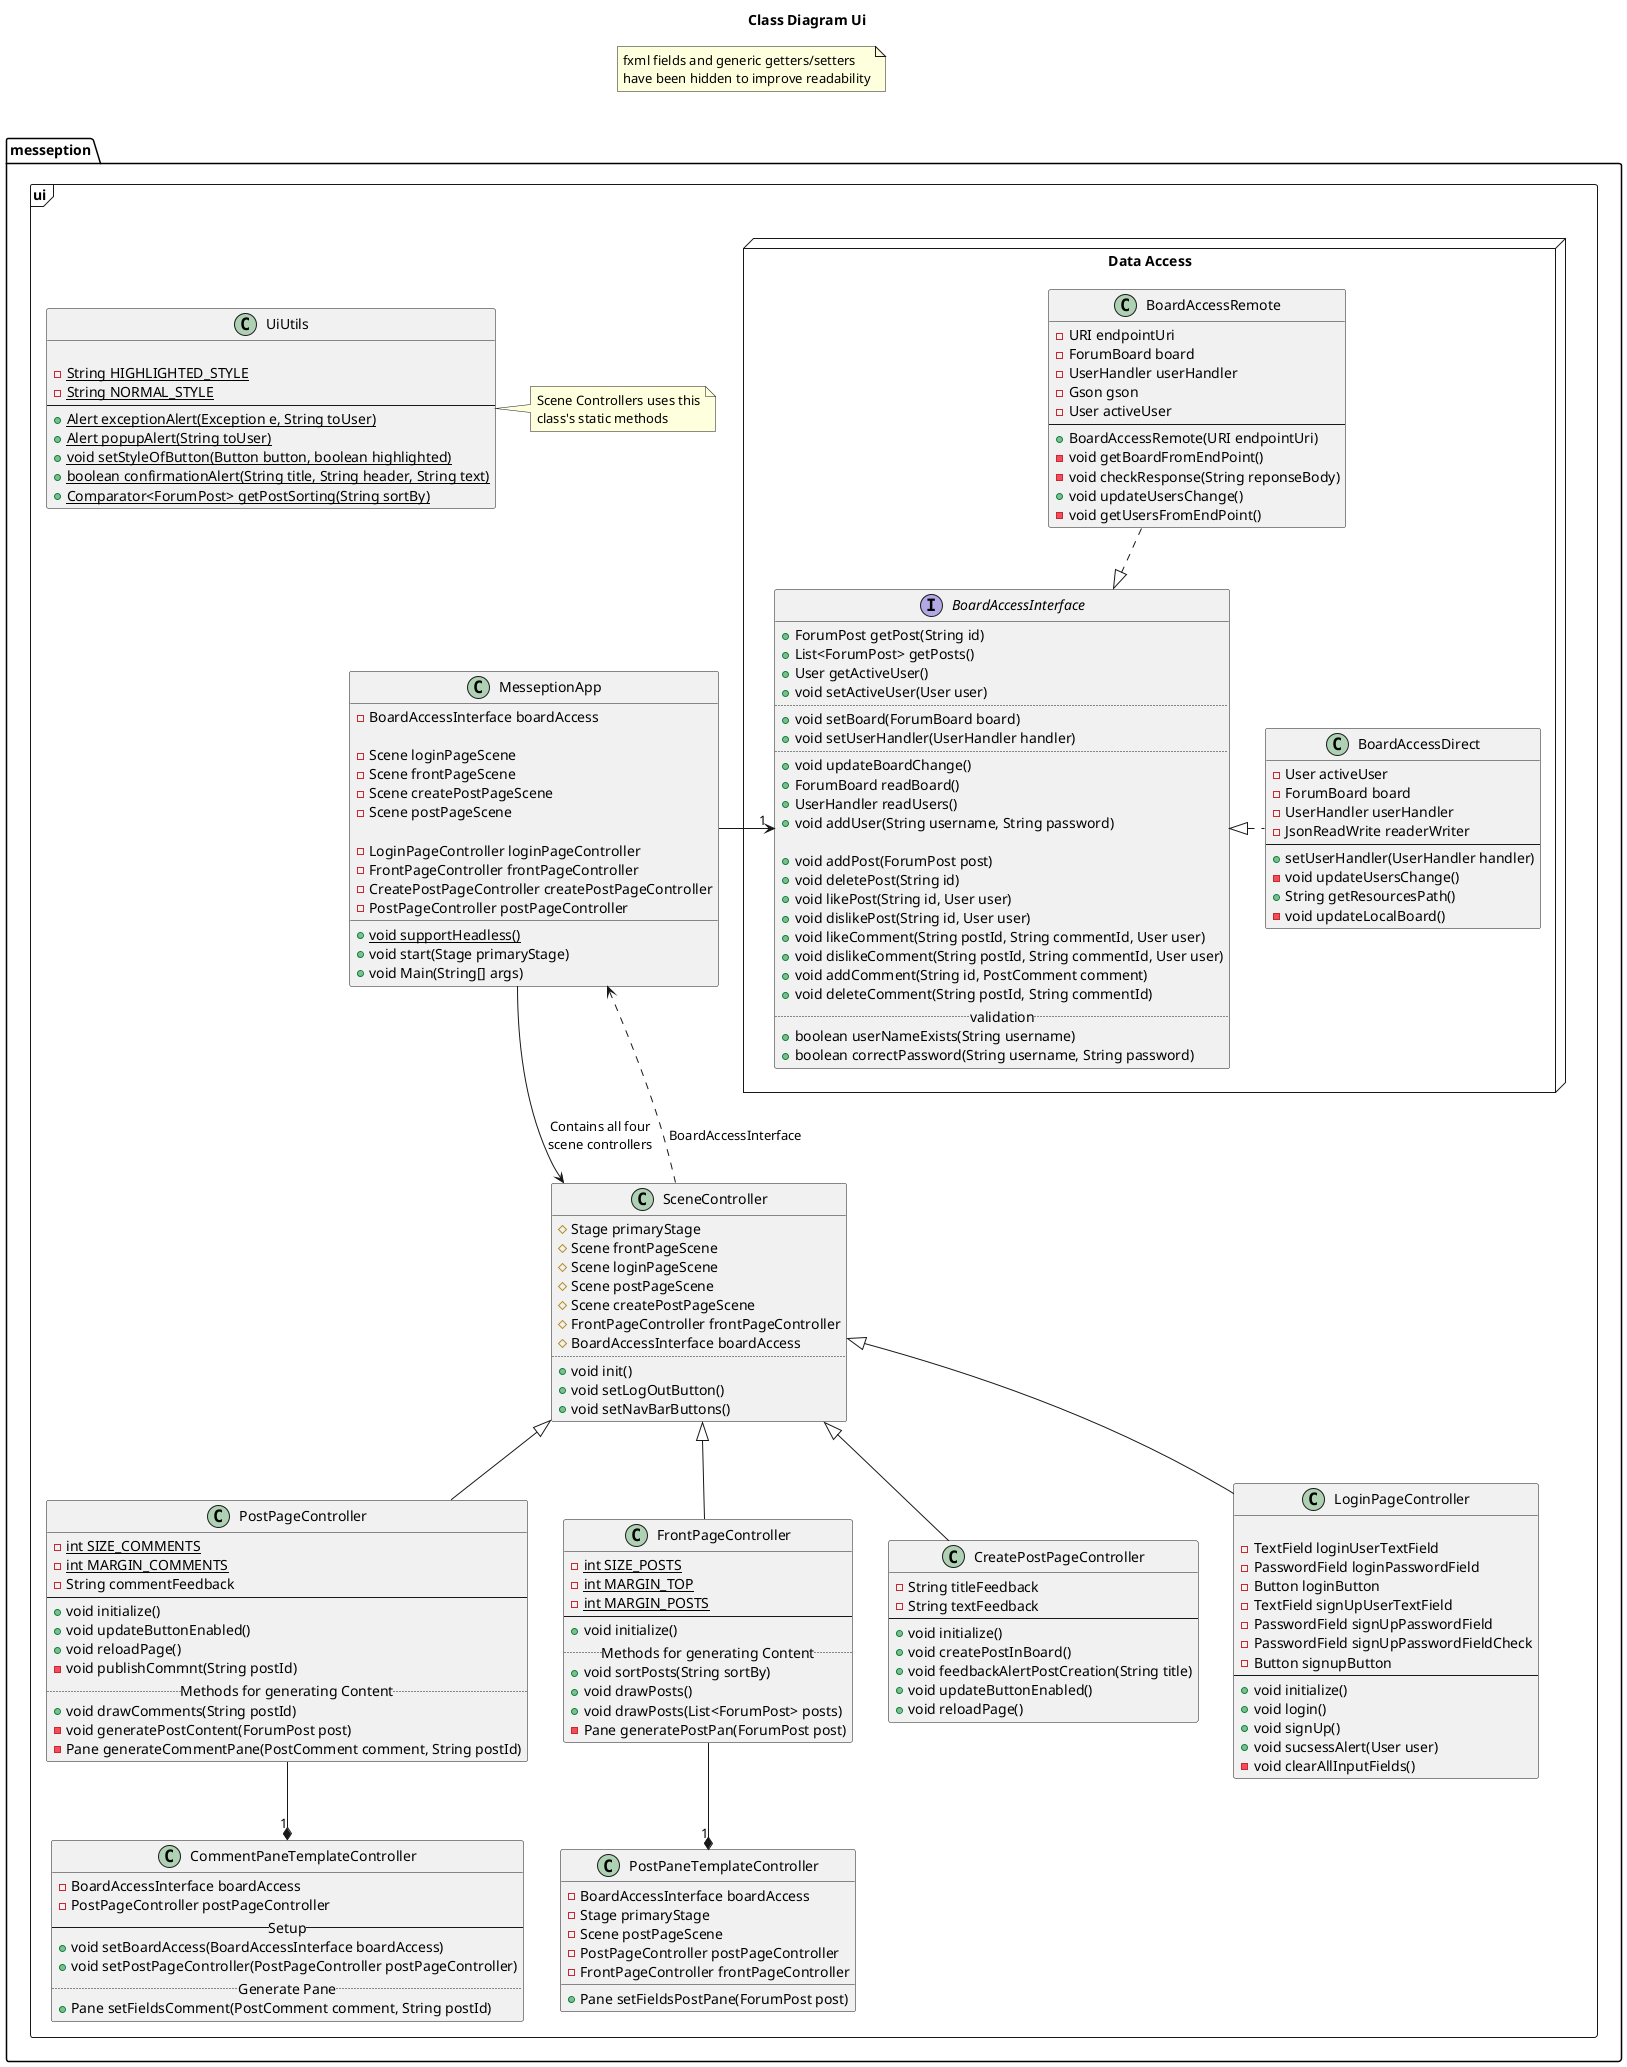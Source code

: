 @startuml

title Class Diagram Ui

package messeption.ui <<Frame>> {
    

    class MesseptionApp {
        - BoardAccessInterface boardAccess
        
        - Scene loginPageScene
        - Scene frontPageScene
        - Scene createPostPageScene
        - Scene postPageScene
        
        - LoginPageController loginPageController
        - FrontPageController frontPageController
        - CreatePostPageController createPostPageController
        - PostPageController postPageController
        + {static} void supportHeadless()
        + void start(Stage primaryStage)
        + void Main(String[] args)
        
    }
    package "Data Access" <<node>> {
        interface BoardAccessInterface {
            + ForumPost getPost(String id)
            + List<ForumPost> getPosts()
            + User getActiveUser()
            + void setActiveUser(User user)
            ..
            + void setBoard(ForumBoard board) 
            + void setUserHandler(UserHandler handler)
            ..
            + void updateBoardChange() 
            + ForumBoard readBoard() 
            + UserHandler readUsers() 
            + void addUser(String username, String password) 
    
            + void addPost(ForumPost post) 
            + void deletePost(String id) 
            + void likePost(String id, User user) 
            + void dislikePost(String id, User user) 
            + void likeComment(String postId, String commentId, User user) 
            + void dislikeComment(String postId, String commentId, User user) 
            + void addComment(String id, PostComment comment) 
            + void deleteComment(String postId, String commentId) 
            ..validation..
            + boolean userNameExists(String username)
            + boolean correctPassword(String username, String password)
        }
        class BoardAccessDirect {
            - User activeUser
            - ForumBoard board
            - UserHandler userHandler
            - JsonReadWrite readerWriter
            --
            + setUserHandler(UserHandler handler)
            - void updateUsersChange()
            + String getResourcesPath()
            - void updateLocalBoard()
        }
        class BoardAccessRemote {
            - URI endpointUri
            - ForumBoard board
            - UserHandler userHandler
            - Gson gson
            - User activeUser
            --
            + BoardAccessRemote(URI endpointUri)
            - void getBoardFromEndPoint()
            - void checkResponse(String reponseBody)
            + void updateUsersChange()
            - void getUsersFromEndPoint()
        }
    }

    class SceneController {
        # Stage primaryStage
        # Scene frontPageScene
        # Scene loginPageScene
        # Scene postPageScene
        # Scene createPostPageScene
        # FrontPageController frontPageController
        # BoardAccessInterface boardAccess
        ..
        + void init()
        + void setLogOutButton()
        + void setNavBarButtons()
    }
    class FrontPageController extends SceneController {
        - {static} int SIZE_POSTS
        - {static} int MARGIN_TOP
        - {static} int MARGIN_POSTS
        --
        + void initialize()
        .. Methods for generating Content ..
        + void sortPosts(String sortBy)
        + void drawPosts()
        + void drawPosts(List<ForumPost> posts)
        - Pane generatePostPan(ForumPost post)
    }
    class CreatePostPageController extends SceneController {
        - String titleFeedback
        - String textFeedback
        --
        + void initialize()
        + void createPostInBoard()
        + void feedbackAlertPostCreation(String title)
        + void updateButtonEnabled()
        + void reloadPage()
    }
    class PostPageController extends SceneController {
        - {static} int SIZE_COMMENTS
        - {static} int MARGIN_COMMENTS
        - String commentFeedback
        --
        + void initialize()
        + void updateButtonEnabled()
        + void reloadPage()
        - void publishCommnt(String postId)
        .. Methods for generating Content ..
        + void drawComments(String postId)
        - void generatePostContent(ForumPost post)
        - Pane generateCommentPane(PostComment comment, String postId)
    }
    class LoginPageController extends SceneController {
        
        - TextField loginUserTextField
        - PasswordField loginPasswordField
        - Button loginButton
        - TextField signUpUserTextField
        - PasswordField signUpPasswordField
        - PasswordField signUpPasswordFieldCheck
        - Button signupButton
        --
        + void initialize()
        + void login()
        + void signUp()
        + void sucsessAlert(User user)
        - void clearAllInputFields()
    }
    class PostPaneTemplateController {
        - BoardAccessInterface boardAccess
        - Stage primaryStage
        - Scene postPageScene
        - PostPageController postPageController
        - FrontPageController frontPageController
        + Pane setFieldsPostPane(ForumPost post)
    }
    class CommentPaneTemplateController {
        - BoardAccessInterface boardAccess
        - PostPageController postPageController
        --Setup--
        + void setBoardAccess(BoardAccessInterface boardAccess)
        + void setPostPageController(PostPageController postPageController)
        .. Generate Pane ..
        + Pane setFieldsComment(PostComment comment, String postId)
    }
    
    class UiUtils {
        
        - {static} String HIGHLIGHTED_STYLE
        - {static} String NORMAL_STYLE
        --
        + {static} Alert exceptionAlert(Exception e, String toUser)
        + {static} Alert popupAlert(String toUser)
        + {static} void setStyleOfButton(Button button, boolean highlighted)
        + {static} boolean confirmationAlert(String title, String header, String text)
        + {static} Comparator<ForumPost> getPostSorting(String sortBy)
    }
    note right of UiUtils: Scene Controllers uses this\nclass's static methods
    
    BoardAccessDirect .left.|> BoardAccessInterface
    BoardAccessDirect .[hidden]up.> BoardAccessRemote
    BoardAccessRemote ..|> BoardAccessInterface
    
    MesseptionApp -left-> "1" BoardAccessInterface
    MesseptionApp -down-> SceneController : Contains all four\nscene controllers
    MesseptionApp <.down. SceneController : BoardAccessInterface
    
    PostPaneTemplateController "1" *-up- FrontPageController
    CommentPaneTemplateController "1" *-up- PostPageController
}
note "fxml fields and generic getters/setters\nhave been hidden to improve readability" as N1
N1 .[hidden]down. "Data Access"

@enduml